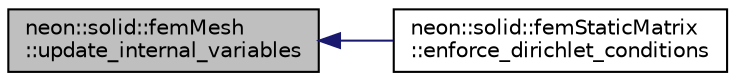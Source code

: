 digraph "neon::solid::femMesh::update_internal_variables"
{
 // INTERACTIVE_SVG=YES
  edge [fontname="Helvetica",fontsize="10",labelfontname="Helvetica",labelfontsize="10"];
  node [fontname="Helvetica",fontsize="10",shape=record];
  rankdir="LR";
  Node10 [label="neon::solid::femMesh\l::update_internal_variables",height=0.2,width=0.4,color="black", fillcolor="grey75", style="filled", fontcolor="black"];
  Node10 -> Node11 [dir="back",color="midnightblue",fontsize="10",style="solid",fontname="Helvetica"];
  Node11 [label="neon::solid::femStaticMatrix\l::enforce_dirichlet_conditions",height=0.2,width=0.4,color="black", fillcolor="white", style="filled",URL="$classneon_1_1solid_1_1femStaticMatrix.html#a7231eee3e12f6ce6290c328bb1f2ef1c"];
}
